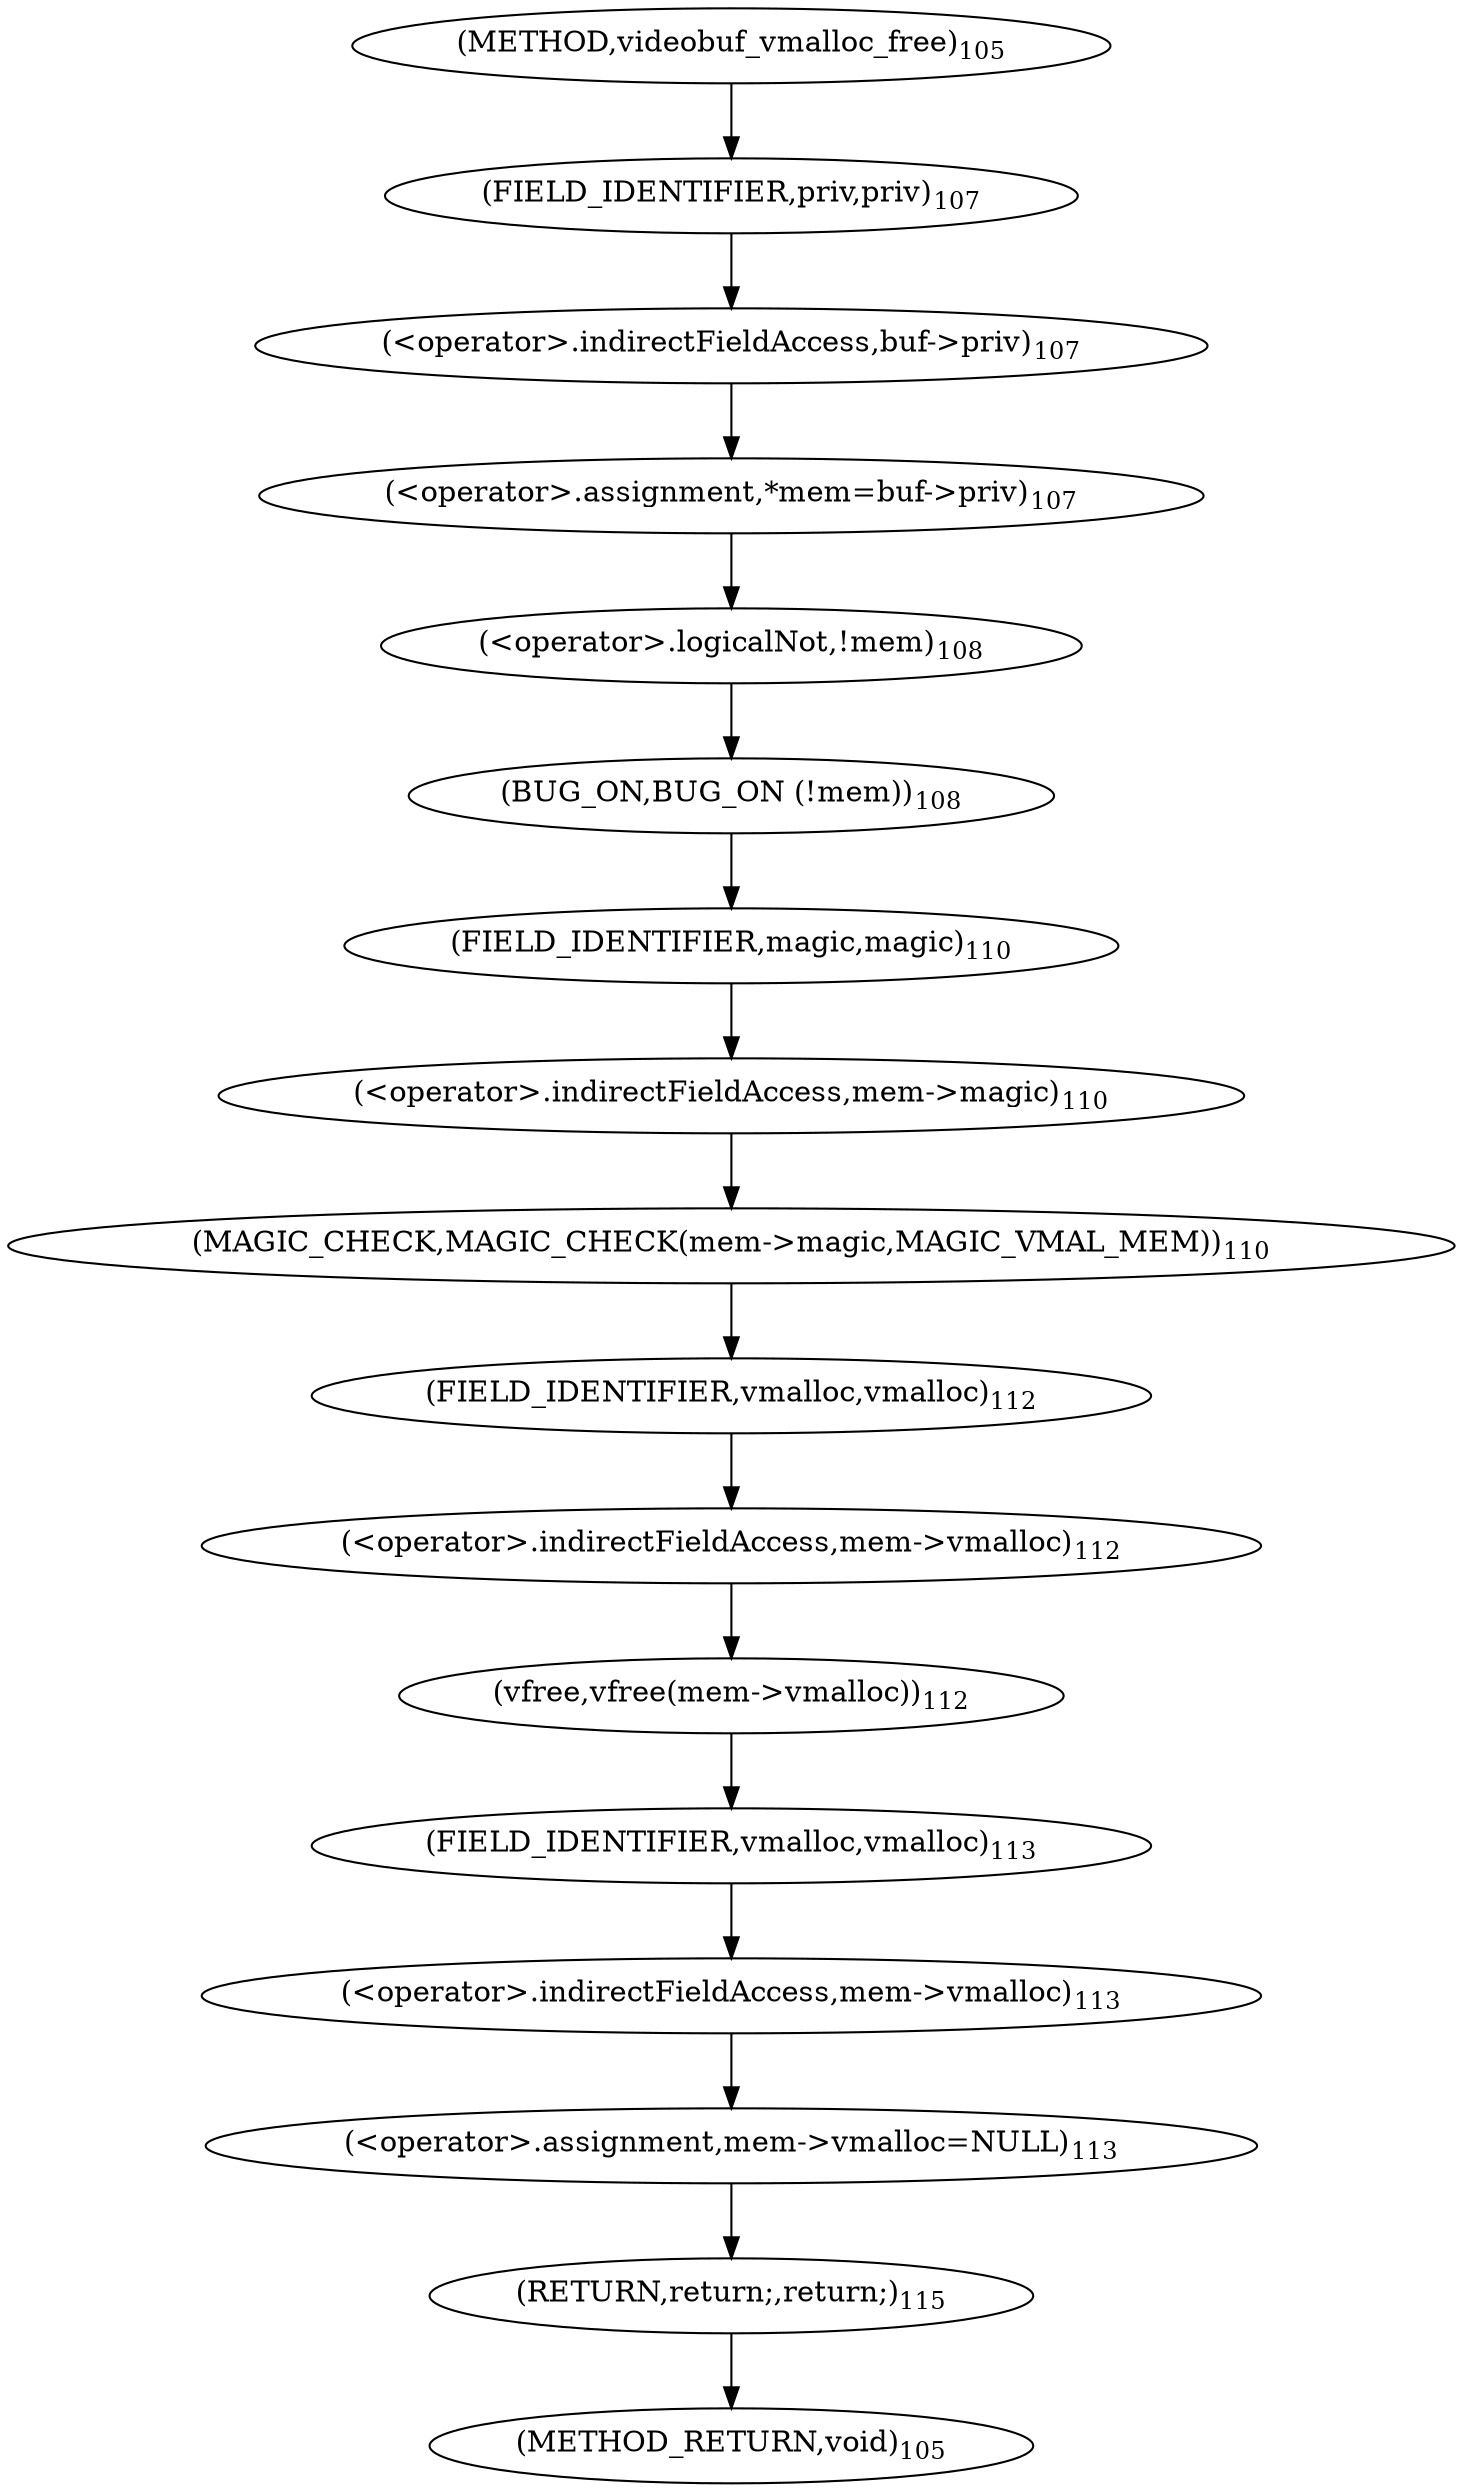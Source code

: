 digraph "videobuf_vmalloc_free" {  
"30064771196" [label = <(&lt;operator&gt;.assignment,*mem=buf-&gt;priv)<SUB>107</SUB>> ]
"30064771198" [label = <(BUG_ON,BUG_ON (!mem))<SUB>108</SUB>> ]
"30064771200" [label = <(MAGIC_CHECK,MAGIC_CHECK(mem-&gt;magic,MAGIC_VMAL_MEM))<SUB>110</SUB>> ]
"30064771202" [label = <(vfree,vfree(mem-&gt;vmalloc))<SUB>112</SUB>> ]
"30064771204" [label = <(&lt;operator&gt;.assignment,mem-&gt;vmalloc=NULL)<SUB>113</SUB>> ]
"146028888070" [label = <(RETURN,return;,return;)<SUB>115</SUB>> ]
"30064771197" [label = <(&lt;operator&gt;.indirectFieldAccess,buf-&gt;priv)<SUB>107</SUB>> ]
"30064771199" [label = <(&lt;operator&gt;.logicalNot,!mem)<SUB>108</SUB>> ]
"30064771201" [label = <(&lt;operator&gt;.indirectFieldAccess,mem-&gt;magic)<SUB>110</SUB>> ]
"30064771203" [label = <(&lt;operator&gt;.indirectFieldAccess,mem-&gt;vmalloc)<SUB>112</SUB>> ]
"30064771205" [label = <(&lt;operator&gt;.indirectFieldAccess,mem-&gt;vmalloc)<SUB>113</SUB>> ]
"55834574886" [label = <(FIELD_IDENTIFIER,priv,priv)<SUB>107</SUB>> ]
"55834574887" [label = <(FIELD_IDENTIFIER,magic,magic)<SUB>110</SUB>> ]
"55834574888" [label = <(FIELD_IDENTIFIER,vmalloc,vmalloc)<SUB>112</SUB>> ]
"55834574889" [label = <(FIELD_IDENTIFIER,vmalloc,vmalloc)<SUB>113</SUB>> ]
"111669149700" [label = <(METHOD,videobuf_vmalloc_free)<SUB>105</SUB>> ]
"128849018883" [label = <(METHOD_RETURN,void)<SUB>105</SUB>> ]
  "30064771196" -> "30064771199" 
  "30064771198" -> "55834574887" 
  "30064771200" -> "55834574888" 
  "30064771202" -> "55834574889" 
  "30064771204" -> "146028888070" 
  "146028888070" -> "128849018883" 
  "30064771197" -> "30064771196" 
  "30064771199" -> "30064771198" 
  "30064771201" -> "30064771200" 
  "30064771203" -> "30064771202" 
  "30064771205" -> "30064771204" 
  "55834574886" -> "30064771197" 
  "55834574887" -> "30064771201" 
  "55834574888" -> "30064771203" 
  "55834574889" -> "30064771205" 
  "111669149700" -> "55834574886" 
}
